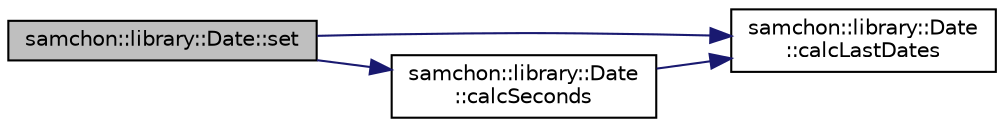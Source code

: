digraph "samchon::library::Date::set"
{
  edge [fontname="Helvetica",fontsize="10",labelfontname="Helvetica",labelfontsize="10"];
  node [fontname="Helvetica",fontsize="10",shape=record];
  rankdir="LR";
  Node1 [label="samchon::library::Date::set",height=0.2,width=0.4,color="black", fillcolor="grey75", style="filled", fontcolor="black"];
  Node1 -> Node2 [color="midnightblue",fontsize="10",style="solid",fontname="Helvetica"];
  Node2 [label="samchon::library::Date\l::calcLastDates",height=0.2,width=0.4,color="black", fillcolor="white", style="filled",URL="$da/d6b/classsamchon_1_1library_1_1Date.html#a2936df3521fb260cf2fbc02487dd1d48",tooltip="Calculates and gets an array of final date of each month for that year. "];
  Node1 -> Node3 [color="midnightblue",fontsize="10",style="solid",fontname="Helvetica"];
  Node3 [label="samchon::library::Date\l::calcSeconds",height=0.2,width=0.4,color="black", fillcolor="white", style="filled",URL="$da/d6b/classsamchon_1_1library_1_1Date.html#a57ecd29f4e9d9e097723565c99eaf0ae",tooltip="Calculates how many seconds have flowen since 0000-01-01 00:00:00. "];
  Node3 -> Node2 [color="midnightblue",fontsize="10",style="solid",fontname="Helvetica"];
}
